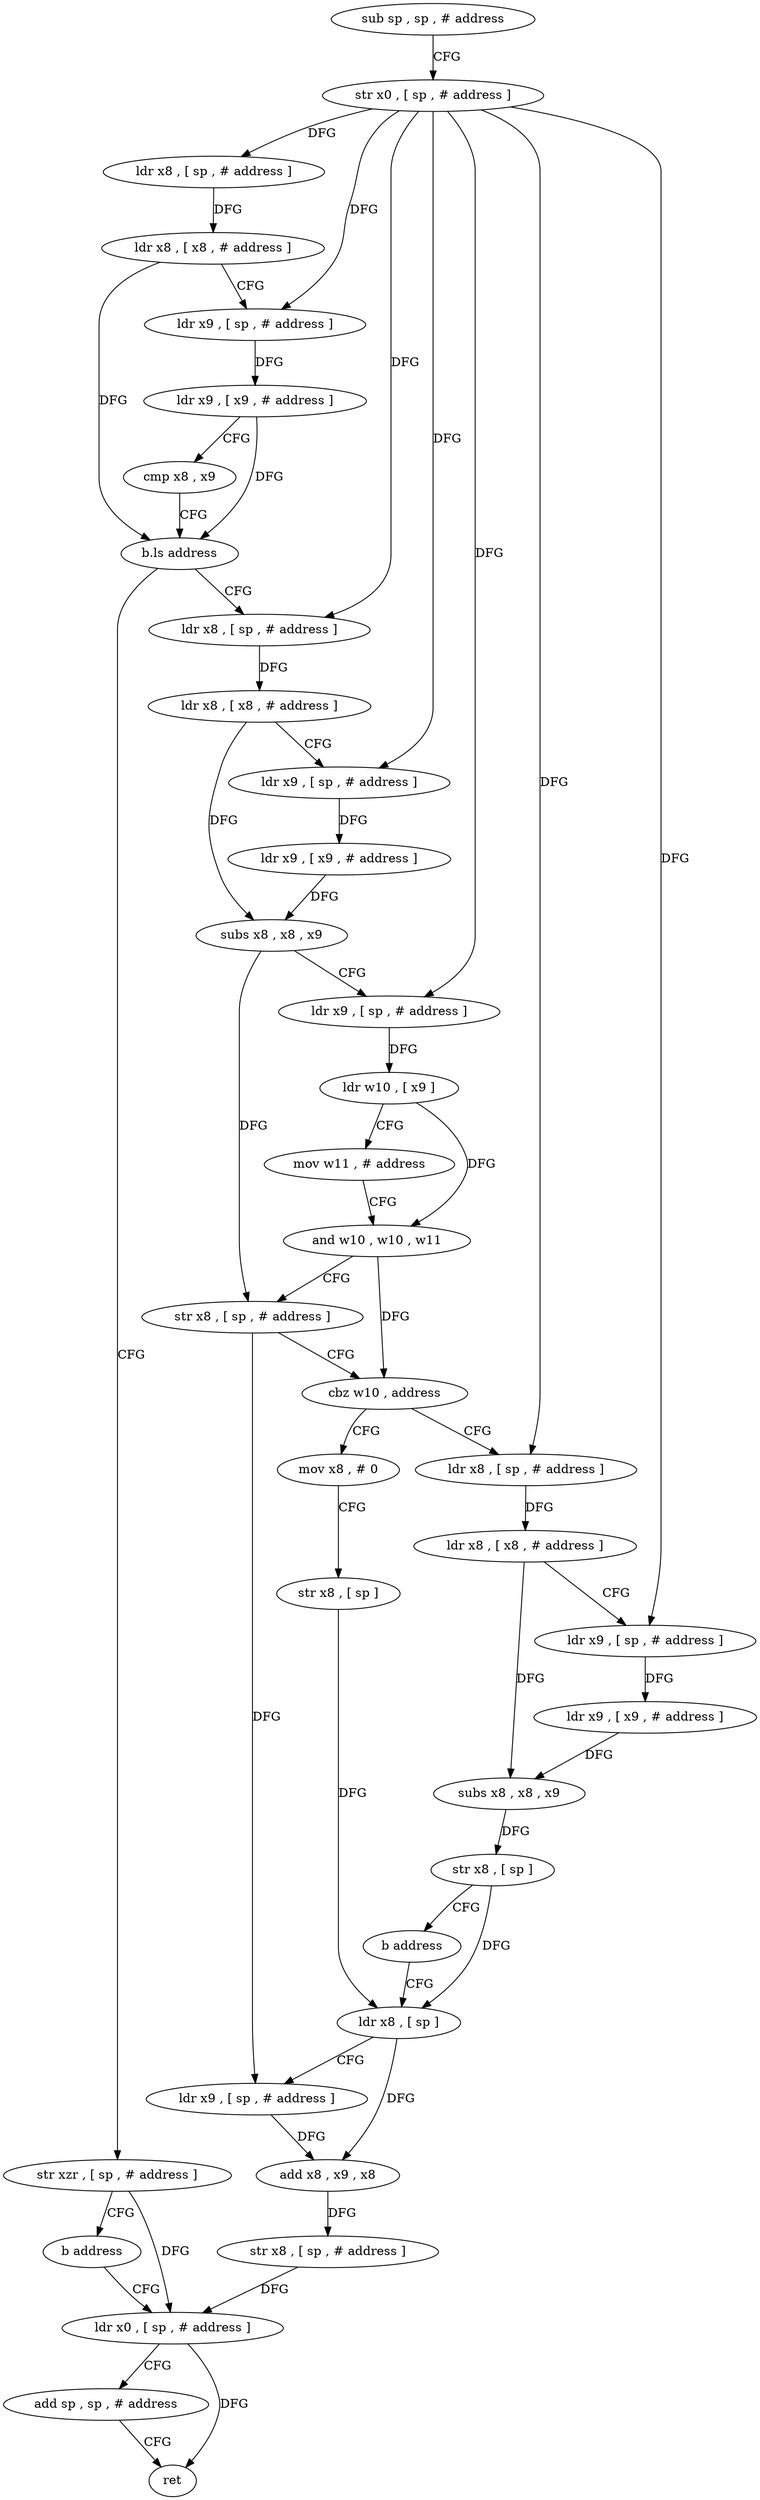 digraph "func" {
"4257988" [label = "sub sp , sp , # address" ]
"4257992" [label = "str x0 , [ sp , # address ]" ]
"4257996" [label = "ldr x8 , [ sp , # address ]" ]
"4258000" [label = "ldr x8 , [ x8 , # address ]" ]
"4258004" [label = "ldr x9 , [ sp , # address ]" ]
"4258008" [label = "ldr x9 , [ x9 , # address ]" ]
"4258012" [label = "cmp x8 , x9" ]
"4258016" [label = "b.ls address" ]
"4258028" [label = "ldr x8 , [ sp , # address ]" ]
"4258020" [label = "str xzr , [ sp , # address ]" ]
"4258032" [label = "ldr x8 , [ x8 , # address ]" ]
"4258036" [label = "ldr x9 , [ sp , # address ]" ]
"4258040" [label = "ldr x9 , [ x9 , # address ]" ]
"4258044" [label = "subs x8 , x8 , x9" ]
"4258048" [label = "ldr x9 , [ sp , # address ]" ]
"4258052" [label = "ldr w10 , [ x9 ]" ]
"4258056" [label = "mov w11 , # address" ]
"4258060" [label = "and w10 , w10 , w11" ]
"4258064" [label = "str x8 , [ sp , # address ]" ]
"4258068" [label = "cbz w10 , address" ]
"4258100" [label = "mov x8 , # 0" ]
"4258072" [label = "ldr x8 , [ sp , # address ]" ]
"4258024" [label = "b address" ]
"4258124" [label = "ldr x0 , [ sp , # address ]" ]
"4258104" [label = "str x8 , [ sp ]" ]
"4258108" [label = "ldr x8 , [ sp ]" ]
"4258076" [label = "ldr x8 , [ x8 , # address ]" ]
"4258080" [label = "ldr x9 , [ sp , # address ]" ]
"4258084" [label = "ldr x9 , [ x9 , # address ]" ]
"4258088" [label = "subs x8 , x8 , x9" ]
"4258092" [label = "str x8 , [ sp ]" ]
"4258096" [label = "b address" ]
"4258128" [label = "add sp , sp , # address" ]
"4258132" [label = "ret" ]
"4258112" [label = "ldr x9 , [ sp , # address ]" ]
"4258116" [label = "add x8 , x9 , x8" ]
"4258120" [label = "str x8 , [ sp , # address ]" ]
"4257988" -> "4257992" [ label = "CFG" ]
"4257992" -> "4257996" [ label = "DFG" ]
"4257992" -> "4258004" [ label = "DFG" ]
"4257992" -> "4258028" [ label = "DFG" ]
"4257992" -> "4258036" [ label = "DFG" ]
"4257992" -> "4258048" [ label = "DFG" ]
"4257992" -> "4258072" [ label = "DFG" ]
"4257992" -> "4258080" [ label = "DFG" ]
"4257996" -> "4258000" [ label = "DFG" ]
"4258000" -> "4258004" [ label = "CFG" ]
"4258000" -> "4258016" [ label = "DFG" ]
"4258004" -> "4258008" [ label = "DFG" ]
"4258008" -> "4258012" [ label = "CFG" ]
"4258008" -> "4258016" [ label = "DFG" ]
"4258012" -> "4258016" [ label = "CFG" ]
"4258016" -> "4258028" [ label = "CFG" ]
"4258016" -> "4258020" [ label = "CFG" ]
"4258028" -> "4258032" [ label = "DFG" ]
"4258020" -> "4258024" [ label = "CFG" ]
"4258020" -> "4258124" [ label = "DFG" ]
"4258032" -> "4258036" [ label = "CFG" ]
"4258032" -> "4258044" [ label = "DFG" ]
"4258036" -> "4258040" [ label = "DFG" ]
"4258040" -> "4258044" [ label = "DFG" ]
"4258044" -> "4258048" [ label = "CFG" ]
"4258044" -> "4258064" [ label = "DFG" ]
"4258048" -> "4258052" [ label = "DFG" ]
"4258052" -> "4258056" [ label = "CFG" ]
"4258052" -> "4258060" [ label = "DFG" ]
"4258056" -> "4258060" [ label = "CFG" ]
"4258060" -> "4258064" [ label = "CFG" ]
"4258060" -> "4258068" [ label = "DFG" ]
"4258064" -> "4258068" [ label = "CFG" ]
"4258064" -> "4258112" [ label = "DFG" ]
"4258068" -> "4258100" [ label = "CFG" ]
"4258068" -> "4258072" [ label = "CFG" ]
"4258100" -> "4258104" [ label = "CFG" ]
"4258072" -> "4258076" [ label = "DFG" ]
"4258024" -> "4258124" [ label = "CFG" ]
"4258124" -> "4258128" [ label = "CFG" ]
"4258124" -> "4258132" [ label = "DFG" ]
"4258104" -> "4258108" [ label = "DFG" ]
"4258108" -> "4258112" [ label = "CFG" ]
"4258108" -> "4258116" [ label = "DFG" ]
"4258076" -> "4258080" [ label = "CFG" ]
"4258076" -> "4258088" [ label = "DFG" ]
"4258080" -> "4258084" [ label = "DFG" ]
"4258084" -> "4258088" [ label = "DFG" ]
"4258088" -> "4258092" [ label = "DFG" ]
"4258092" -> "4258096" [ label = "CFG" ]
"4258092" -> "4258108" [ label = "DFG" ]
"4258096" -> "4258108" [ label = "CFG" ]
"4258128" -> "4258132" [ label = "CFG" ]
"4258112" -> "4258116" [ label = "DFG" ]
"4258116" -> "4258120" [ label = "DFG" ]
"4258120" -> "4258124" [ label = "DFG" ]
}
